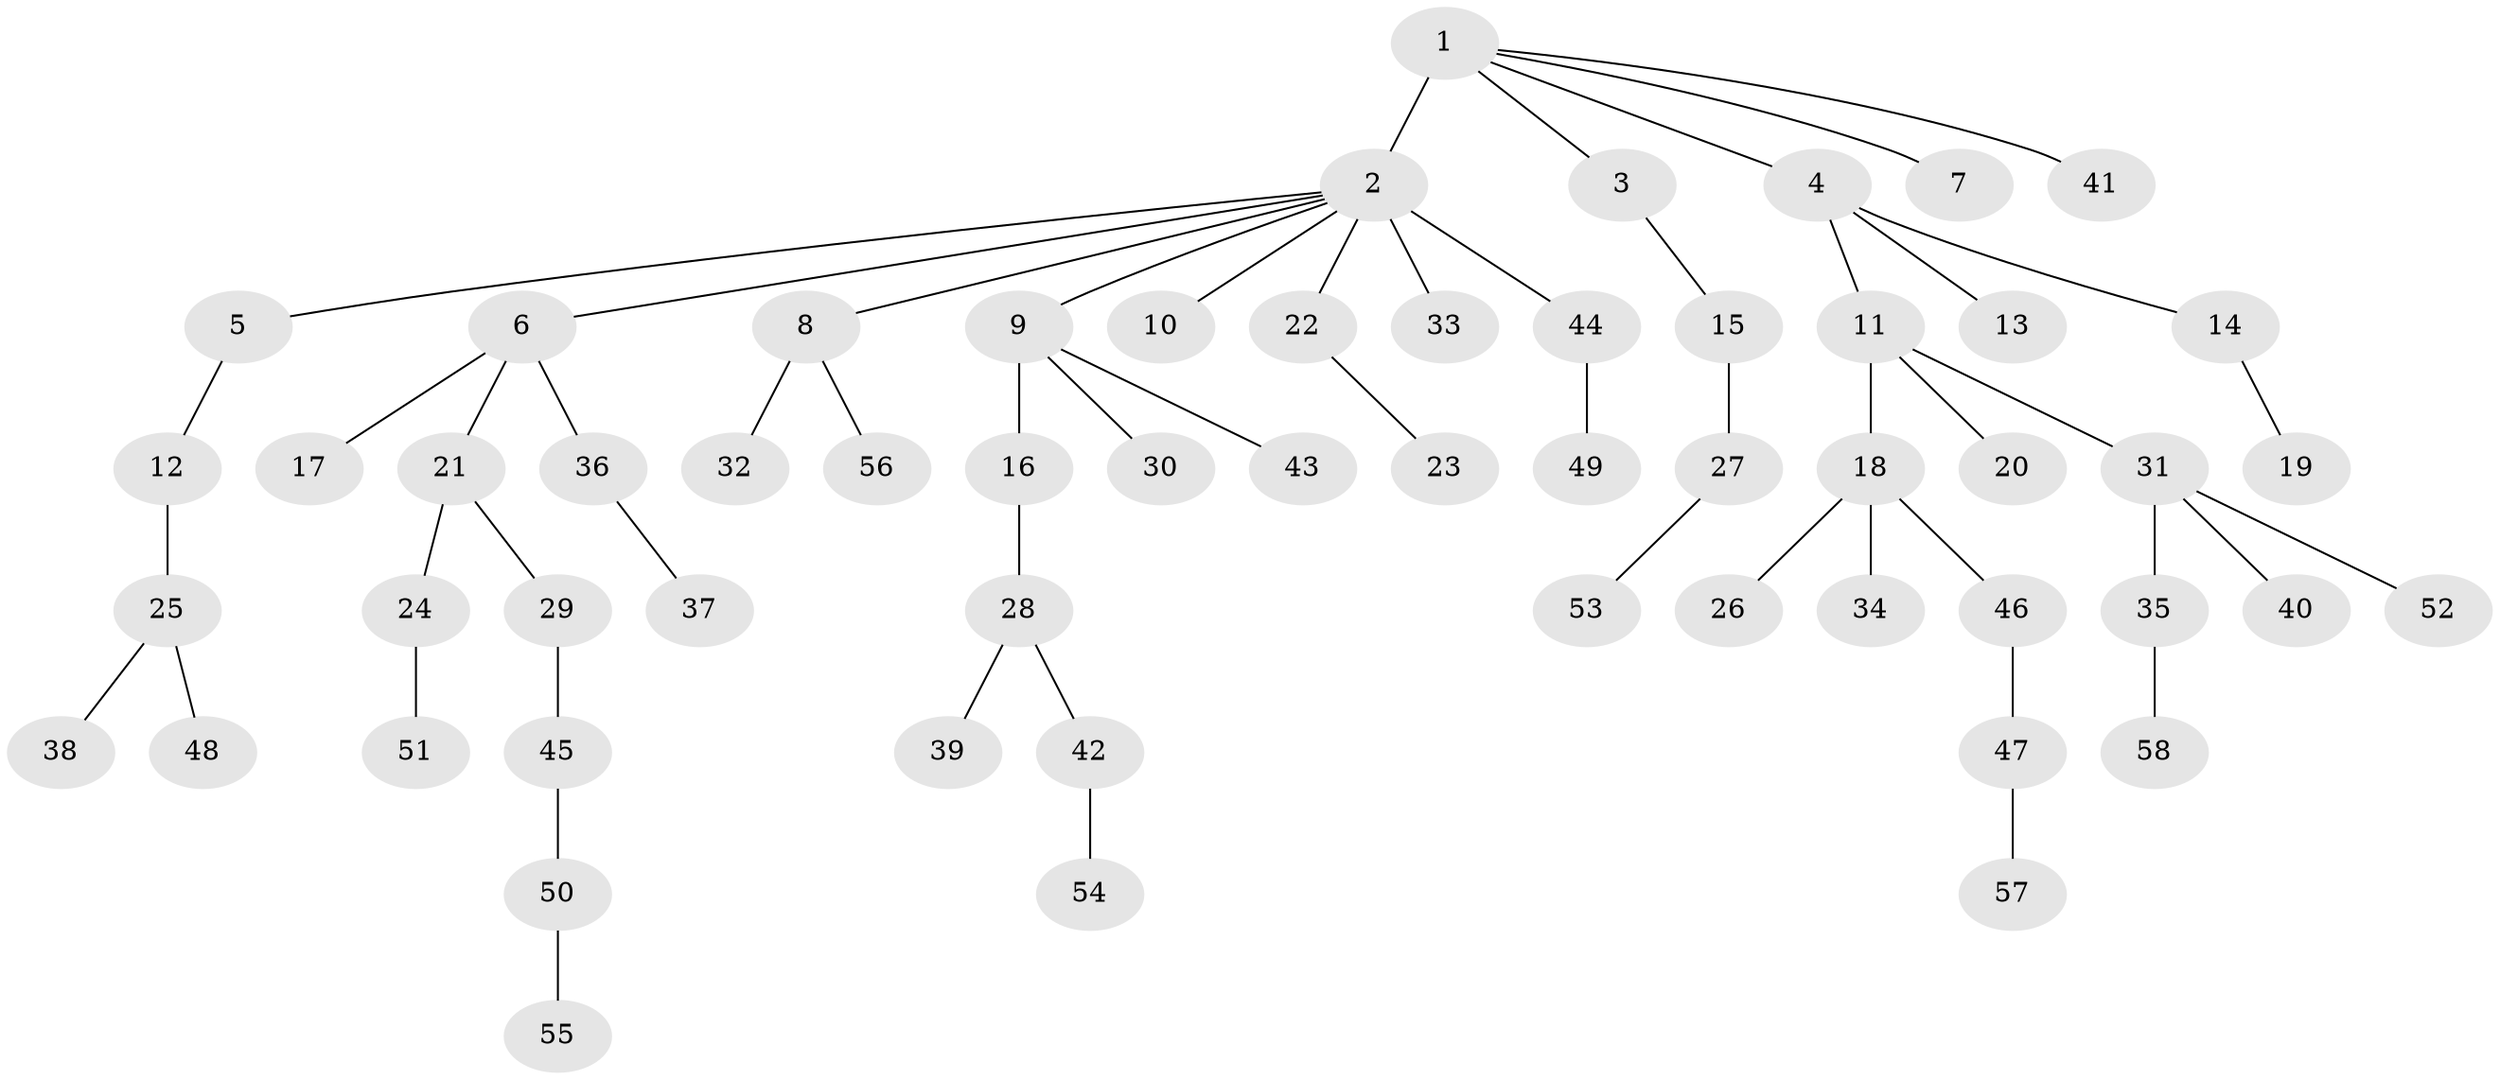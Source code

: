 // original degree distribution, {10: 0.008620689655172414, 3: 0.10344827586206896, 1: 0.46551724137931033, 5: 0.06896551724137931, 2: 0.31896551724137934, 4: 0.034482758620689655}
// Generated by graph-tools (version 1.1) at 2025/36/03/09/25 02:36:39]
// undirected, 58 vertices, 57 edges
graph export_dot {
graph [start="1"]
  node [color=gray90,style=filled];
  1;
  2;
  3;
  4;
  5;
  6;
  7;
  8;
  9;
  10;
  11;
  12;
  13;
  14;
  15;
  16;
  17;
  18;
  19;
  20;
  21;
  22;
  23;
  24;
  25;
  26;
  27;
  28;
  29;
  30;
  31;
  32;
  33;
  34;
  35;
  36;
  37;
  38;
  39;
  40;
  41;
  42;
  43;
  44;
  45;
  46;
  47;
  48;
  49;
  50;
  51;
  52;
  53;
  54;
  55;
  56;
  57;
  58;
  1 -- 2 [weight=4.0];
  1 -- 3 [weight=1.0];
  1 -- 4 [weight=1.0];
  1 -- 7 [weight=1.0];
  1 -- 41 [weight=1.0];
  2 -- 5 [weight=1.0];
  2 -- 6 [weight=1.0];
  2 -- 8 [weight=1.0];
  2 -- 9 [weight=1.0];
  2 -- 10 [weight=1.0];
  2 -- 22 [weight=1.0];
  2 -- 33 [weight=1.0];
  2 -- 44 [weight=1.0];
  3 -- 15 [weight=1.0];
  4 -- 11 [weight=1.0];
  4 -- 13 [weight=1.0];
  4 -- 14 [weight=1.0];
  5 -- 12 [weight=1.0];
  6 -- 17 [weight=1.0];
  6 -- 21 [weight=1.0];
  6 -- 36 [weight=1.0];
  8 -- 32 [weight=2.0];
  8 -- 56 [weight=1.0];
  9 -- 16 [weight=2.0];
  9 -- 30 [weight=1.0];
  9 -- 43 [weight=1.0];
  11 -- 18 [weight=1.0];
  11 -- 20 [weight=1.0];
  11 -- 31 [weight=1.0];
  12 -- 25 [weight=1.0];
  14 -- 19 [weight=1.0];
  15 -- 27 [weight=1.0];
  16 -- 28 [weight=1.0];
  18 -- 26 [weight=1.0];
  18 -- 34 [weight=1.0];
  18 -- 46 [weight=1.0];
  21 -- 24 [weight=2.0];
  21 -- 29 [weight=1.0];
  22 -- 23 [weight=2.0];
  24 -- 51 [weight=1.0];
  25 -- 38 [weight=1.0];
  25 -- 48 [weight=1.0];
  27 -- 53 [weight=1.0];
  28 -- 39 [weight=1.0];
  28 -- 42 [weight=1.0];
  29 -- 45 [weight=1.0];
  31 -- 35 [weight=1.0];
  31 -- 40 [weight=1.0];
  31 -- 52 [weight=1.0];
  35 -- 58 [weight=1.0];
  36 -- 37 [weight=1.0];
  42 -- 54 [weight=1.0];
  44 -- 49 [weight=1.0];
  45 -- 50 [weight=1.0];
  46 -- 47 [weight=2.0];
  47 -- 57 [weight=1.0];
  50 -- 55 [weight=1.0];
}
